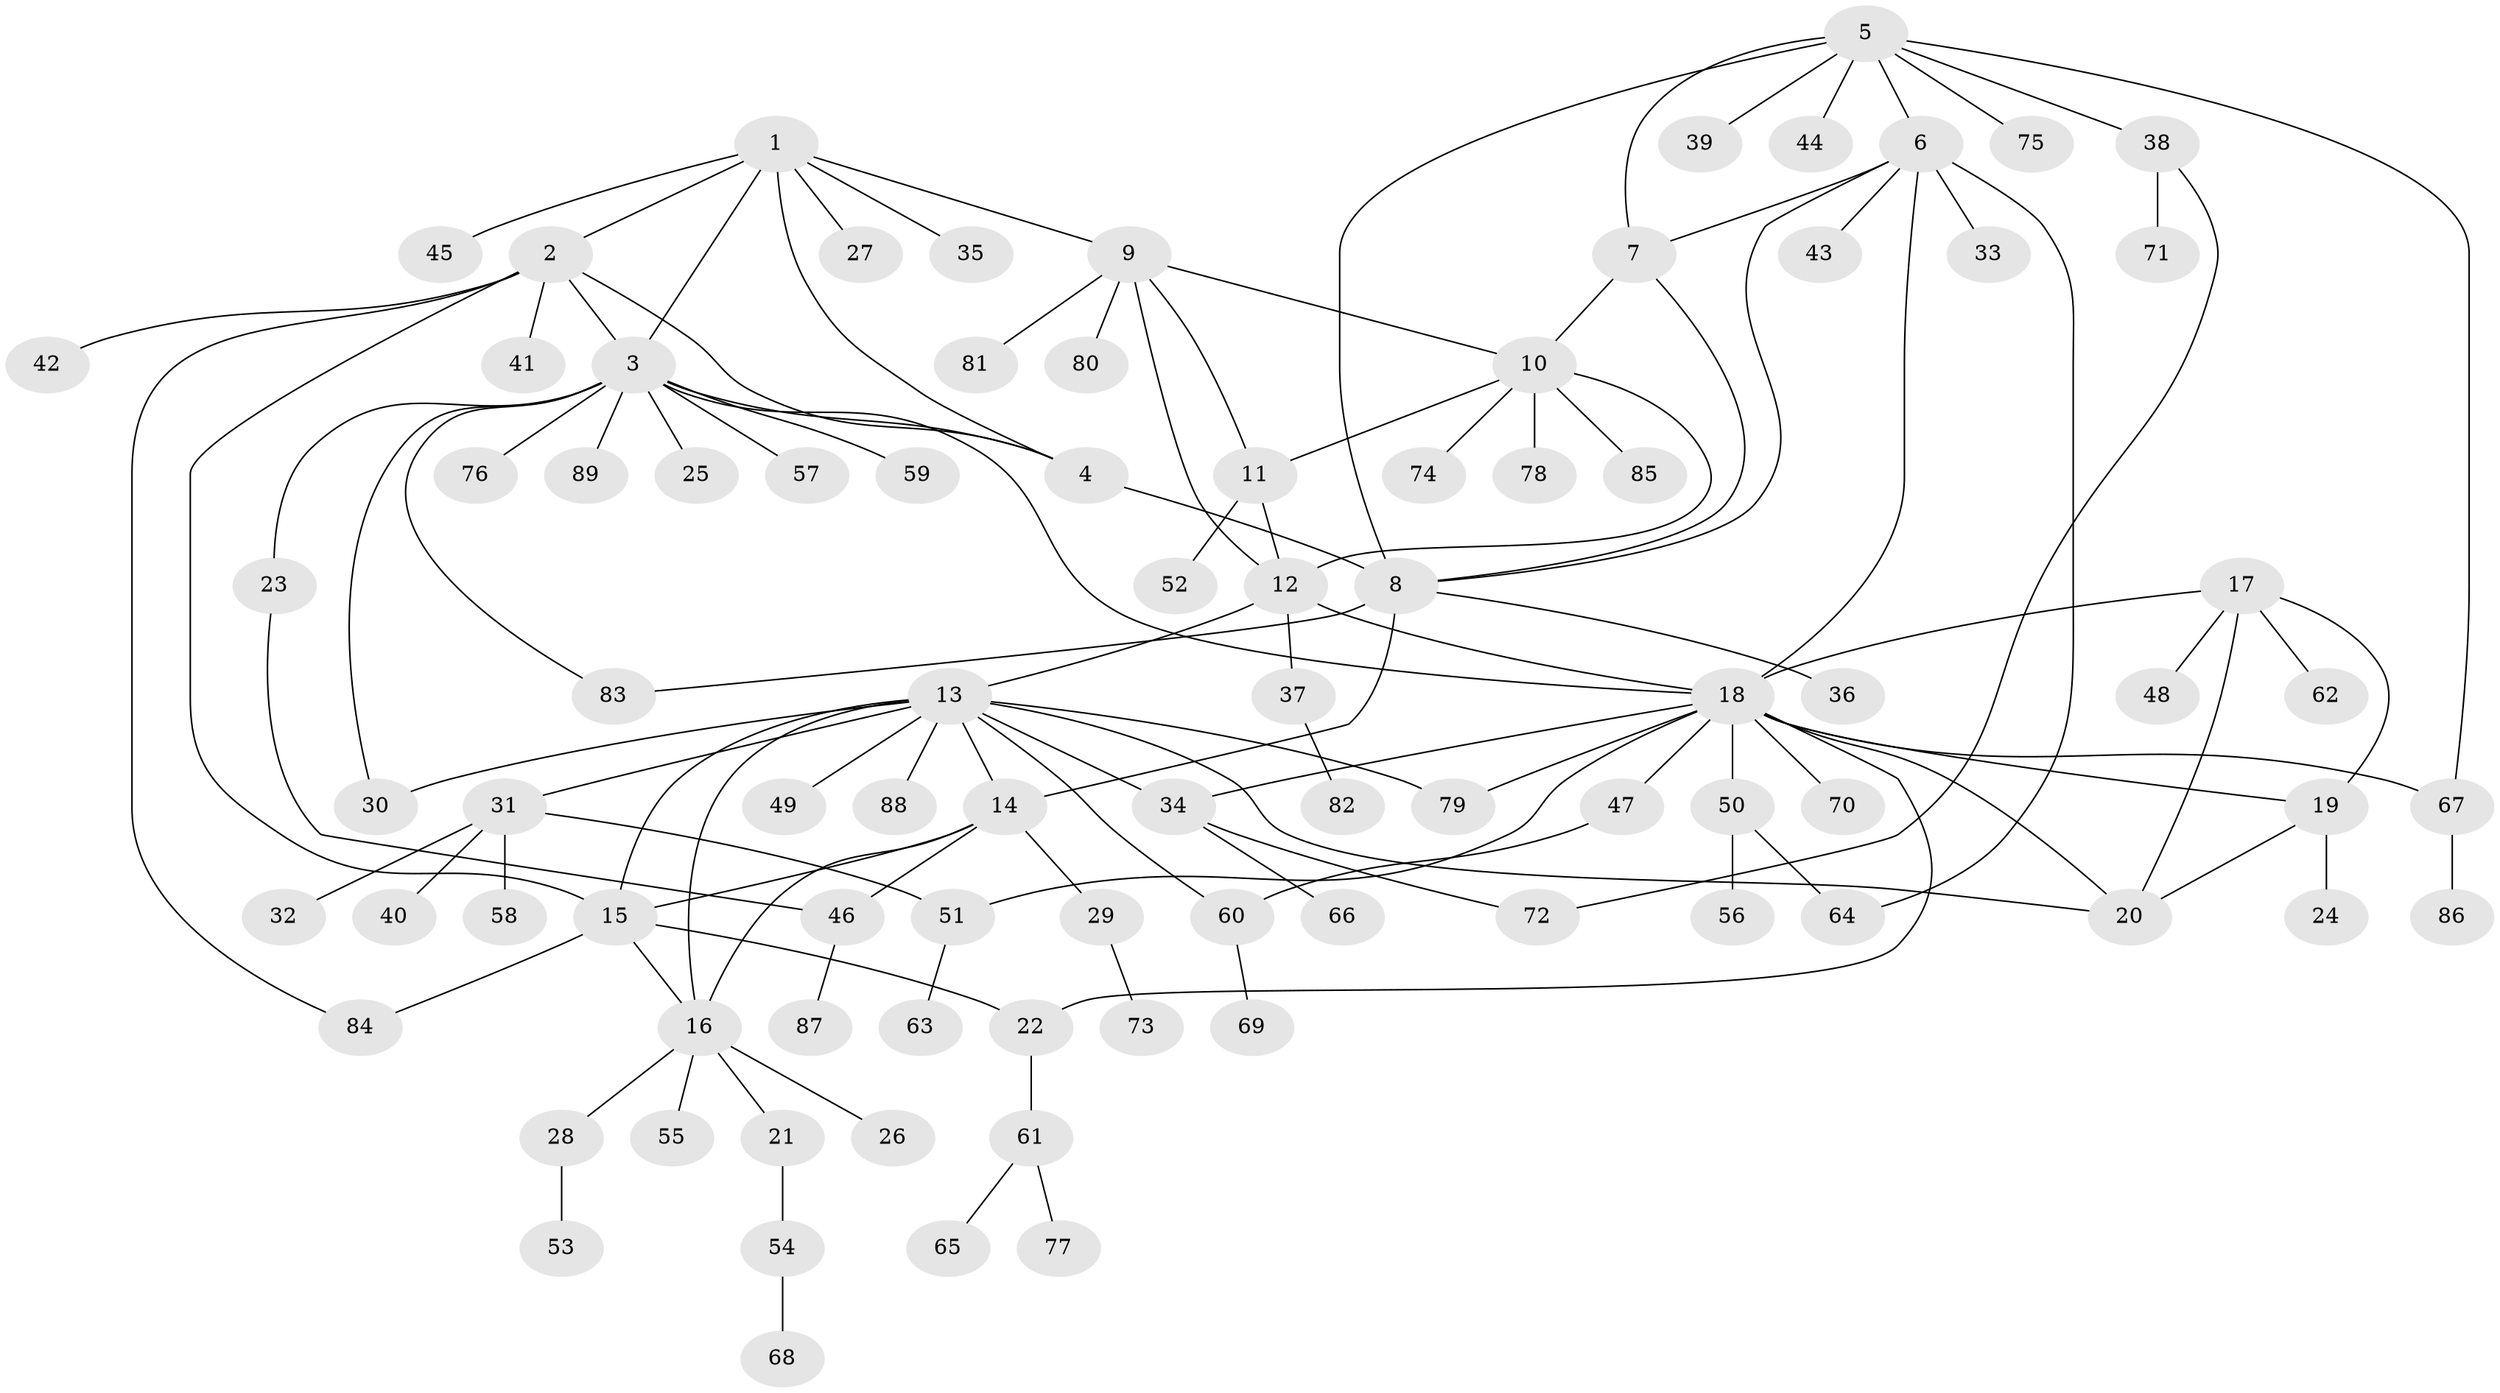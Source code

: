 // Generated by graph-tools (version 1.1) at 2025/26/03/09/25 03:26:37]
// undirected, 89 vertices, 121 edges
graph export_dot {
graph [start="1"]
  node [color=gray90,style=filled];
  1;
  2;
  3;
  4;
  5;
  6;
  7;
  8;
  9;
  10;
  11;
  12;
  13;
  14;
  15;
  16;
  17;
  18;
  19;
  20;
  21;
  22;
  23;
  24;
  25;
  26;
  27;
  28;
  29;
  30;
  31;
  32;
  33;
  34;
  35;
  36;
  37;
  38;
  39;
  40;
  41;
  42;
  43;
  44;
  45;
  46;
  47;
  48;
  49;
  50;
  51;
  52;
  53;
  54;
  55;
  56;
  57;
  58;
  59;
  60;
  61;
  62;
  63;
  64;
  65;
  66;
  67;
  68;
  69;
  70;
  71;
  72;
  73;
  74;
  75;
  76;
  77;
  78;
  79;
  80;
  81;
  82;
  83;
  84;
  85;
  86;
  87;
  88;
  89;
  1 -- 2;
  1 -- 3;
  1 -- 4;
  1 -- 9;
  1 -- 27;
  1 -- 35;
  1 -- 45;
  2 -- 3;
  2 -- 4;
  2 -- 15;
  2 -- 41;
  2 -- 42;
  2 -- 84;
  3 -- 4;
  3 -- 18;
  3 -- 23;
  3 -- 25;
  3 -- 30;
  3 -- 57;
  3 -- 59;
  3 -- 76;
  3 -- 83;
  3 -- 89;
  4 -- 8;
  5 -- 6;
  5 -- 7;
  5 -- 8;
  5 -- 38;
  5 -- 39;
  5 -- 44;
  5 -- 67;
  5 -- 75;
  6 -- 7;
  6 -- 8;
  6 -- 18;
  6 -- 33;
  6 -- 43;
  6 -- 64;
  7 -- 8;
  7 -- 10;
  8 -- 14;
  8 -- 36;
  8 -- 83;
  9 -- 10;
  9 -- 11;
  9 -- 12;
  9 -- 80;
  9 -- 81;
  10 -- 11;
  10 -- 12;
  10 -- 74;
  10 -- 78;
  10 -- 85;
  11 -- 12;
  11 -- 52;
  12 -- 13;
  12 -- 18;
  12 -- 37;
  13 -- 14;
  13 -- 15;
  13 -- 16;
  13 -- 20;
  13 -- 30;
  13 -- 31;
  13 -- 34;
  13 -- 49;
  13 -- 60;
  13 -- 79;
  13 -- 88;
  14 -- 15;
  14 -- 16;
  14 -- 29;
  14 -- 46;
  15 -- 16;
  15 -- 22;
  15 -- 84;
  16 -- 21;
  16 -- 26;
  16 -- 28;
  16 -- 55;
  17 -- 18;
  17 -- 19;
  17 -- 20;
  17 -- 48;
  17 -- 62;
  18 -- 19;
  18 -- 20;
  18 -- 22;
  18 -- 34;
  18 -- 47;
  18 -- 50;
  18 -- 51;
  18 -- 67;
  18 -- 70;
  18 -- 79;
  19 -- 20;
  19 -- 24;
  21 -- 54;
  22 -- 61;
  23 -- 46;
  28 -- 53;
  29 -- 73;
  31 -- 32;
  31 -- 40;
  31 -- 51;
  31 -- 58;
  34 -- 66;
  34 -- 72;
  37 -- 82;
  38 -- 71;
  38 -- 72;
  46 -- 87;
  47 -- 60;
  50 -- 56;
  50 -- 64;
  51 -- 63;
  54 -- 68;
  60 -- 69;
  61 -- 65;
  61 -- 77;
  67 -- 86;
}
